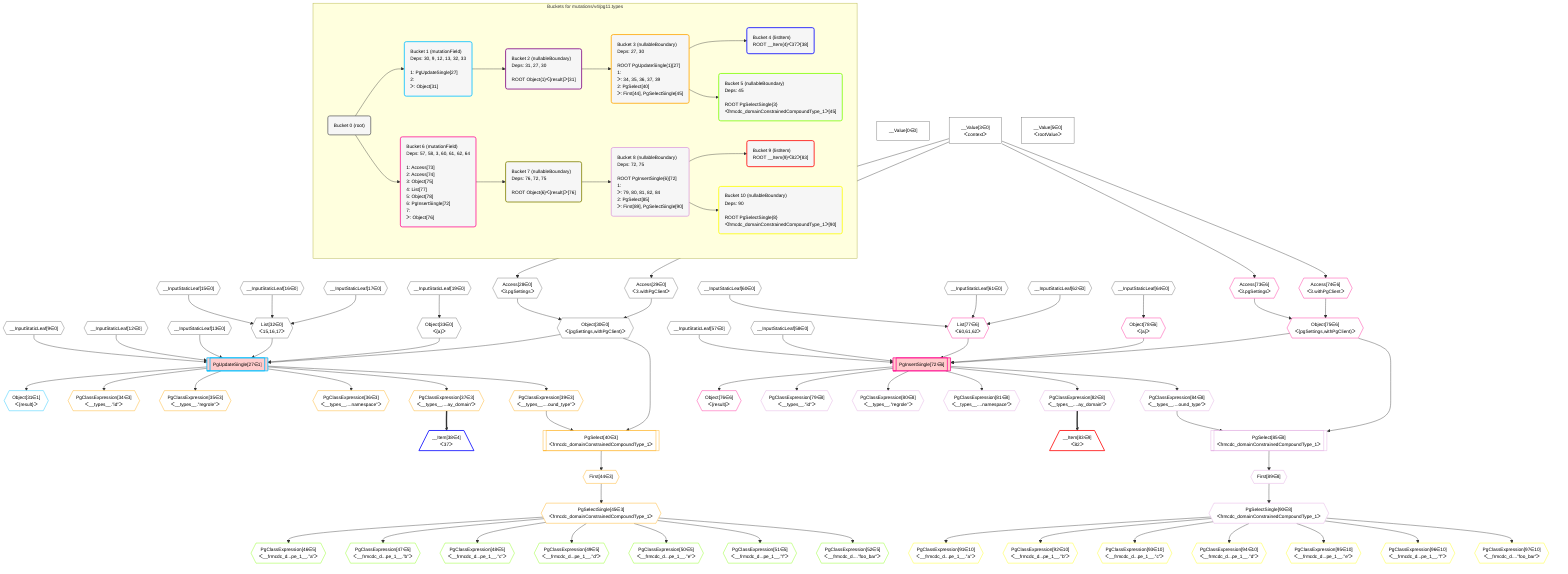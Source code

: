 %%{init: {'themeVariables': { 'fontSize': '12px'}}}%%
graph TD
    classDef path fill:#eee,stroke:#000,color:#000
    classDef plan fill:#fff,stroke-width:1px,color:#000
    classDef itemplan fill:#fff,stroke-width:2px,color:#000
    classDef unbatchedplan fill:#dff,stroke-width:1px,color:#000
    classDef sideeffectplan fill:#fcc,stroke-width:2px,color:#000
    classDef bucket fill:#f6f6f6,color:#000,stroke-width:2px,text-align:left


    %% define steps
    __Value0["__Value[0∈0]"]:::plan
    __Value3["__Value[3∈0]<br />ᐸcontextᐳ"]:::plan
    __Value5["__Value[5∈0]<br />ᐸrootValueᐳ"]:::plan
    __InputStaticLeaf9{{"__InputStaticLeaf[9∈0]"}}:::plan
    __InputStaticLeaf12{{"__InputStaticLeaf[12∈0]"}}:::plan
    __InputStaticLeaf13{{"__InputStaticLeaf[13∈0]"}}:::plan
    __InputStaticLeaf15{{"__InputStaticLeaf[15∈0]"}}:::plan
    __InputStaticLeaf16{{"__InputStaticLeaf[16∈0]"}}:::plan
    __InputStaticLeaf17{{"__InputStaticLeaf[17∈0]"}}:::plan
    __InputStaticLeaf19{{"__InputStaticLeaf[19∈0]"}}:::plan
    Access28{{"Access[28∈0]<br />ᐸ3.pgSettingsᐳ"}}:::plan
    Access29{{"Access[29∈0]<br />ᐸ3.withPgClientᐳ"}}:::plan
    Object30{{"Object[30∈0]<br />ᐸ{pgSettings,withPgClient}ᐳ"}}:::plan
    List32{{"List[32∈0]<br />ᐸ15,16,17ᐳ"}}:::plan
    Object33{{"Object[33∈0]<br />ᐸ{a}ᐳ"}}:::plan
    PgUpdateSingle27[["PgUpdateSingle[27∈1]"]]:::sideeffectplan
    Object31{{"Object[31∈1]<br />ᐸ{result}ᐳ"}}:::plan
    PgClassExpression34{{"PgClassExpression[34∈3]<br />ᐸ__types__.”id”ᐳ"}}:::plan
    PgClassExpression35{{"PgClassExpression[35∈3]<br />ᐸ__types__.”regrole”ᐳ"}}:::plan
    PgClassExpression36{{"PgClassExpression[36∈3]<br />ᐸ__types__....namespace”ᐳ"}}:::plan
    PgClassExpression37{{"PgClassExpression[37∈3]<br />ᐸ__types__....ay_domain”ᐳ"}}:::plan
    __Item38[/"__Item[38∈4]<br />ᐸ37ᐳ"\]:::itemplan
    PgClassExpression39{{"PgClassExpression[39∈3]<br />ᐸ__types__....ound_type”ᐳ"}}:::plan
    PgSelect40[["PgSelect[40∈3]<br />ᐸfrmcdc_domainConstrainedCompoundType_1ᐳ"]]:::plan
    First44{{"First[44∈3]"}}:::plan
    PgSelectSingle45{{"PgSelectSingle[45∈3]<br />ᐸfrmcdc_domainConstrainedCompoundType_1ᐳ"}}:::plan
    PgClassExpression46{{"PgClassExpression[46∈5]<br />ᐸ__frmcdc_d...pe_1__.”a”ᐳ"}}:::plan
    PgClassExpression47{{"PgClassExpression[47∈5]<br />ᐸ__frmcdc_d...pe_1__.”b”ᐳ"}}:::plan
    PgClassExpression48{{"PgClassExpression[48∈5]<br />ᐸ__frmcdc_d...pe_1__.”c”ᐳ"}}:::plan
    PgClassExpression49{{"PgClassExpression[49∈5]<br />ᐸ__frmcdc_d...pe_1__.”d”ᐳ"}}:::plan
    PgClassExpression50{{"PgClassExpression[50∈5]<br />ᐸ__frmcdc_d...pe_1__.”e”ᐳ"}}:::plan
    PgClassExpression51{{"PgClassExpression[51∈5]<br />ᐸ__frmcdc_d...pe_1__.”f”ᐳ"}}:::plan
    PgClassExpression52{{"PgClassExpression[52∈5]<br />ᐸ__frmcdc_d....”foo_bar”ᐳ"}}:::plan
    __InputStaticLeaf57{{"__InputStaticLeaf[57∈0]"}}:::plan
    __InputStaticLeaf58{{"__InputStaticLeaf[58∈0]"}}:::plan
    __InputStaticLeaf60{{"__InputStaticLeaf[60∈0]"}}:::plan
    __InputStaticLeaf61{{"__InputStaticLeaf[61∈0]"}}:::plan
    __InputStaticLeaf62{{"__InputStaticLeaf[62∈0]"}}:::plan
    __InputStaticLeaf64{{"__InputStaticLeaf[64∈0]"}}:::plan
    Access73{{"Access[73∈6]<br />ᐸ3.pgSettingsᐳ"}}:::plan
    Access74{{"Access[74∈6]<br />ᐸ3.withPgClientᐳ"}}:::plan
    Object75{{"Object[75∈6]<br />ᐸ{pgSettings,withPgClient}ᐳ"}}:::plan
    List77{{"List[77∈6]<br />ᐸ60,61,62ᐳ"}}:::plan
    Object78{{"Object[78∈6]<br />ᐸ{a}ᐳ"}}:::plan
    PgInsertSingle72[["PgInsertSingle[72∈6]"]]:::sideeffectplan
    Object76{{"Object[76∈6]<br />ᐸ{result}ᐳ"}}:::plan
    PgClassExpression79{{"PgClassExpression[79∈8]<br />ᐸ__types__.”id”ᐳ"}}:::plan
    PgClassExpression80{{"PgClassExpression[80∈8]<br />ᐸ__types__.”regrole”ᐳ"}}:::plan
    PgClassExpression81{{"PgClassExpression[81∈8]<br />ᐸ__types__....namespace”ᐳ"}}:::plan
    PgClassExpression82{{"PgClassExpression[82∈8]<br />ᐸ__types__....ay_domain”ᐳ"}}:::plan
    __Item83[/"__Item[83∈9]<br />ᐸ82ᐳ"\]:::itemplan
    PgClassExpression84{{"PgClassExpression[84∈8]<br />ᐸ__types__....ound_type”ᐳ"}}:::plan
    PgSelect85[["PgSelect[85∈8]<br />ᐸfrmcdc_domainConstrainedCompoundType_1ᐳ"]]:::plan
    First89{{"First[89∈8]"}}:::plan
    PgSelectSingle90{{"PgSelectSingle[90∈8]<br />ᐸfrmcdc_domainConstrainedCompoundType_1ᐳ"}}:::plan
    PgClassExpression91{{"PgClassExpression[91∈10]<br />ᐸ__frmcdc_d...pe_1__.”a”ᐳ"}}:::plan
    PgClassExpression92{{"PgClassExpression[92∈10]<br />ᐸ__frmcdc_d...pe_1__.”b”ᐳ"}}:::plan
    PgClassExpression93{{"PgClassExpression[93∈10]<br />ᐸ__frmcdc_d...pe_1__.”c”ᐳ"}}:::plan
    PgClassExpression94{{"PgClassExpression[94∈10]<br />ᐸ__frmcdc_d...pe_1__.”d”ᐳ"}}:::plan
    PgClassExpression95{{"PgClassExpression[95∈10]<br />ᐸ__frmcdc_d...pe_1__.”e”ᐳ"}}:::plan
    PgClassExpression96{{"PgClassExpression[96∈10]<br />ᐸ__frmcdc_d...pe_1__.”f”ᐳ"}}:::plan
    PgClassExpression97{{"PgClassExpression[97∈10]<br />ᐸ__frmcdc_d....”foo_bar”ᐳ"}}:::plan

    %% plan dependencies
    __Value3 --> Access28
    __Value3 --> Access29
    Access28 & Access29 --> Object30
    __InputStaticLeaf15 & __InputStaticLeaf16 & __InputStaticLeaf17 --> List32
    __InputStaticLeaf19 --> Object33
    Object30 & __InputStaticLeaf9 & __InputStaticLeaf12 & __InputStaticLeaf13 & List32 & Object33 --> PgUpdateSingle27
    PgUpdateSingle27 --> Object31
    PgUpdateSingle27 --> PgClassExpression34
    PgUpdateSingle27 --> PgClassExpression35
    PgUpdateSingle27 --> PgClassExpression36
    PgUpdateSingle27 --> PgClassExpression37
    PgClassExpression37 ==> __Item38
    PgUpdateSingle27 --> PgClassExpression39
    Object30 & PgClassExpression39 --> PgSelect40
    PgSelect40 --> First44
    First44 --> PgSelectSingle45
    PgSelectSingle45 --> PgClassExpression46
    PgSelectSingle45 --> PgClassExpression47
    PgSelectSingle45 --> PgClassExpression48
    PgSelectSingle45 --> PgClassExpression49
    PgSelectSingle45 --> PgClassExpression50
    PgSelectSingle45 --> PgClassExpression51
    PgSelectSingle45 --> PgClassExpression52
    __Value3 --> Access73
    __Value3 --> Access74
    Access73 & Access74 --> Object75
    __InputStaticLeaf60 & __InputStaticLeaf61 & __InputStaticLeaf62 --> List77
    __InputStaticLeaf64 --> Object78
    Object75 & __InputStaticLeaf57 & __InputStaticLeaf58 & List77 & Object78 --> PgInsertSingle72
    PgInsertSingle72 --> Object76
    PgInsertSingle72 --> PgClassExpression79
    PgInsertSingle72 --> PgClassExpression80
    PgInsertSingle72 --> PgClassExpression81
    PgInsertSingle72 --> PgClassExpression82
    PgClassExpression82 ==> __Item83
    PgInsertSingle72 --> PgClassExpression84
    Object75 & PgClassExpression84 --> PgSelect85
    PgSelect85 --> First89
    First89 --> PgSelectSingle90
    PgSelectSingle90 --> PgClassExpression91
    PgSelectSingle90 --> PgClassExpression92
    PgSelectSingle90 --> PgClassExpression93
    PgSelectSingle90 --> PgClassExpression94
    PgSelectSingle90 --> PgClassExpression95
    PgSelectSingle90 --> PgClassExpression96
    PgSelectSingle90 --> PgClassExpression97

    subgraph "Buckets for mutations/v4/pg11.types"
    Bucket0("Bucket 0 (root)"):::bucket
    classDef bucket0 stroke:#696969
    class Bucket0,__Value0,__Value3,__Value5,__InputStaticLeaf9,__InputStaticLeaf12,__InputStaticLeaf13,__InputStaticLeaf15,__InputStaticLeaf16,__InputStaticLeaf17,__InputStaticLeaf19,Access28,Access29,Object30,List32,Object33,__InputStaticLeaf57,__InputStaticLeaf58,__InputStaticLeaf60,__InputStaticLeaf61,__InputStaticLeaf62,__InputStaticLeaf64 bucket0
    Bucket1("Bucket 1 (mutationField)<br />Deps: 30, 9, 12, 13, 32, 33<br /><br />1: PgUpdateSingle[27]<br />2: <br />ᐳ: Object[31]"):::bucket
    classDef bucket1 stroke:#00bfff
    class Bucket1,PgUpdateSingle27,Object31 bucket1
    Bucket2("Bucket 2 (nullableBoundary)<br />Deps: 31, 27, 30<br /><br />ROOT Object{1}ᐸ{result}ᐳ[31]"):::bucket
    classDef bucket2 stroke:#7f007f
    class Bucket2 bucket2
    Bucket3("Bucket 3 (nullableBoundary)<br />Deps: 27, 30<br /><br />ROOT PgUpdateSingle{1}[27]<br />1: <br />ᐳ: 34, 35, 36, 37, 39<br />2: PgSelect[40]<br />ᐳ: First[44], PgSelectSingle[45]"):::bucket
    classDef bucket3 stroke:#ffa500
    class Bucket3,PgClassExpression34,PgClassExpression35,PgClassExpression36,PgClassExpression37,PgClassExpression39,PgSelect40,First44,PgSelectSingle45 bucket3
    Bucket4("Bucket 4 (listItem)<br />ROOT __Item{4}ᐸ37ᐳ[38]"):::bucket
    classDef bucket4 stroke:#0000ff
    class Bucket4,__Item38 bucket4
    Bucket5("Bucket 5 (nullableBoundary)<br />Deps: 45<br /><br />ROOT PgSelectSingle{3}ᐸfrmcdc_domainConstrainedCompoundType_1ᐳ[45]"):::bucket
    classDef bucket5 stroke:#7fff00
    class Bucket5,PgClassExpression46,PgClassExpression47,PgClassExpression48,PgClassExpression49,PgClassExpression50,PgClassExpression51,PgClassExpression52 bucket5
    Bucket6("Bucket 6 (mutationField)<br />Deps: 57, 58, 3, 60, 61, 62, 64<br /><br />1: Access[73]<br />2: Access[74]<br />3: Object[75]<br />4: List[77]<br />5: Object[78]<br />6: PgInsertSingle[72]<br />7: <br />ᐳ: Object[76]"):::bucket
    classDef bucket6 stroke:#ff1493
    class Bucket6,PgInsertSingle72,Access73,Access74,Object75,Object76,List77,Object78 bucket6
    Bucket7("Bucket 7 (nullableBoundary)<br />Deps: 76, 72, 75<br /><br />ROOT Object{6}ᐸ{result}ᐳ[76]"):::bucket
    classDef bucket7 stroke:#808000
    class Bucket7 bucket7
    Bucket8("Bucket 8 (nullableBoundary)<br />Deps: 72, 75<br /><br />ROOT PgInsertSingle{6}[72]<br />1: <br />ᐳ: 79, 80, 81, 82, 84<br />2: PgSelect[85]<br />ᐳ: First[89], PgSelectSingle[90]"):::bucket
    classDef bucket8 stroke:#dda0dd
    class Bucket8,PgClassExpression79,PgClassExpression80,PgClassExpression81,PgClassExpression82,PgClassExpression84,PgSelect85,First89,PgSelectSingle90 bucket8
    Bucket9("Bucket 9 (listItem)<br />ROOT __Item{9}ᐸ82ᐳ[83]"):::bucket
    classDef bucket9 stroke:#ff0000
    class Bucket9,__Item83 bucket9
    Bucket10("Bucket 10 (nullableBoundary)<br />Deps: 90<br /><br />ROOT PgSelectSingle{8}ᐸfrmcdc_domainConstrainedCompoundType_1ᐳ[90]"):::bucket
    classDef bucket10 stroke:#ffff00
    class Bucket10,PgClassExpression91,PgClassExpression92,PgClassExpression93,PgClassExpression94,PgClassExpression95,PgClassExpression96,PgClassExpression97 bucket10
    Bucket0 --> Bucket1 & Bucket6
    Bucket1 --> Bucket2
    Bucket2 --> Bucket3
    Bucket3 --> Bucket4 & Bucket5
    Bucket6 --> Bucket7
    Bucket7 --> Bucket8
    Bucket8 --> Bucket9 & Bucket10
    end